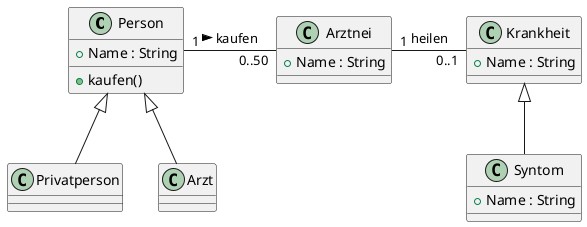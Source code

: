 @startuml
class Person {
+ Name : String
+ kaufen()
}
class Privatperson {}
class Arzt {}

Person <|-- Privatperson
Person <|-- Arzt

class Arztnei {
+ Name : String
}
class Krankheit {
+ Name : String
}
class Syntom {
+ Name : String
}

Krankheit <|-- Syntom
Person "1" - "0..50" Arztnei : kaufen >
Arztnei "1" - "0..1" Krankheit : heilen
@enduml